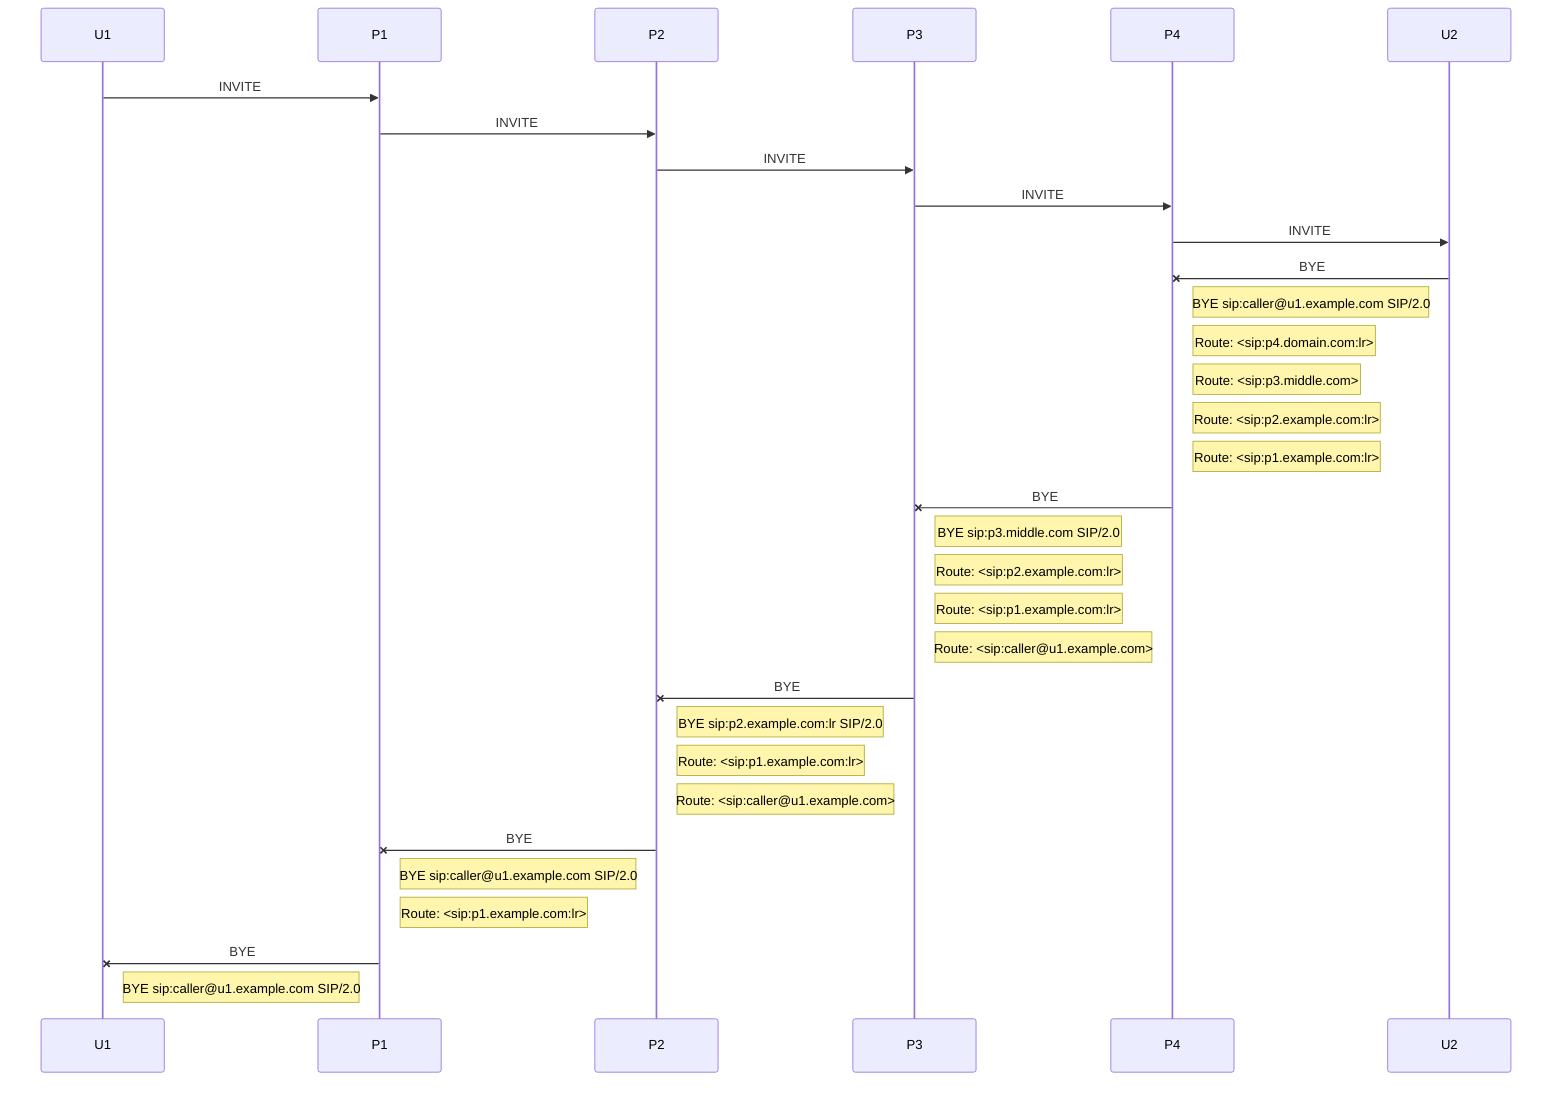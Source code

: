 %% Sequence diagram code
sequenceDiagram
    U1 ->> P1: INVITE
    P1 ->> P2: INVITE
    P2 ->> P3: INVITE
    P3 ->> P4: INVITE
    P4 ->> U2: INVITE
    U2 -x P4: BYE
    Note right of P4: BYE sip:caller@u1.example.com SIP/2.0
    Note right of P4: Route: <sip:p4.domain.com:lr>
    Note right of P4: Route: <sip:p3.middle.com>
    Note right of P4: Route: <sip:p2.example.com:lr>
    Note right of P4: Route: <sip:p1.example.com:lr>
    P4 -x P3: BYE
    Note right of P3: BYE sip:p3.middle.com SIP/2.0
    Note right of P3: Route: <sip:p2.example.com:lr>
    Note right of P3: Route: <sip:p1.example.com:lr>
    Note right of P3: Route: <sip:caller@u1.example.com>
    P3 -x P2: BYE
    Note right of P2: BYE sip:p2.example.com:lr SIP/2.0
    Note right of P2: Route: <sip:p1.example.com:lr>
    Note right of P2: Route: <sip:caller@u1.example.com>
    P2 -x P1: BYE
    Note right of P1: BYE sip:caller@u1.example.com SIP/2.0
    Note right of P1: Route: <sip:p1.example.com:lr>
    P1 -x U1: BYE
    Note left of P1: BYE sip:caller@u1.example.com SIP/2.0